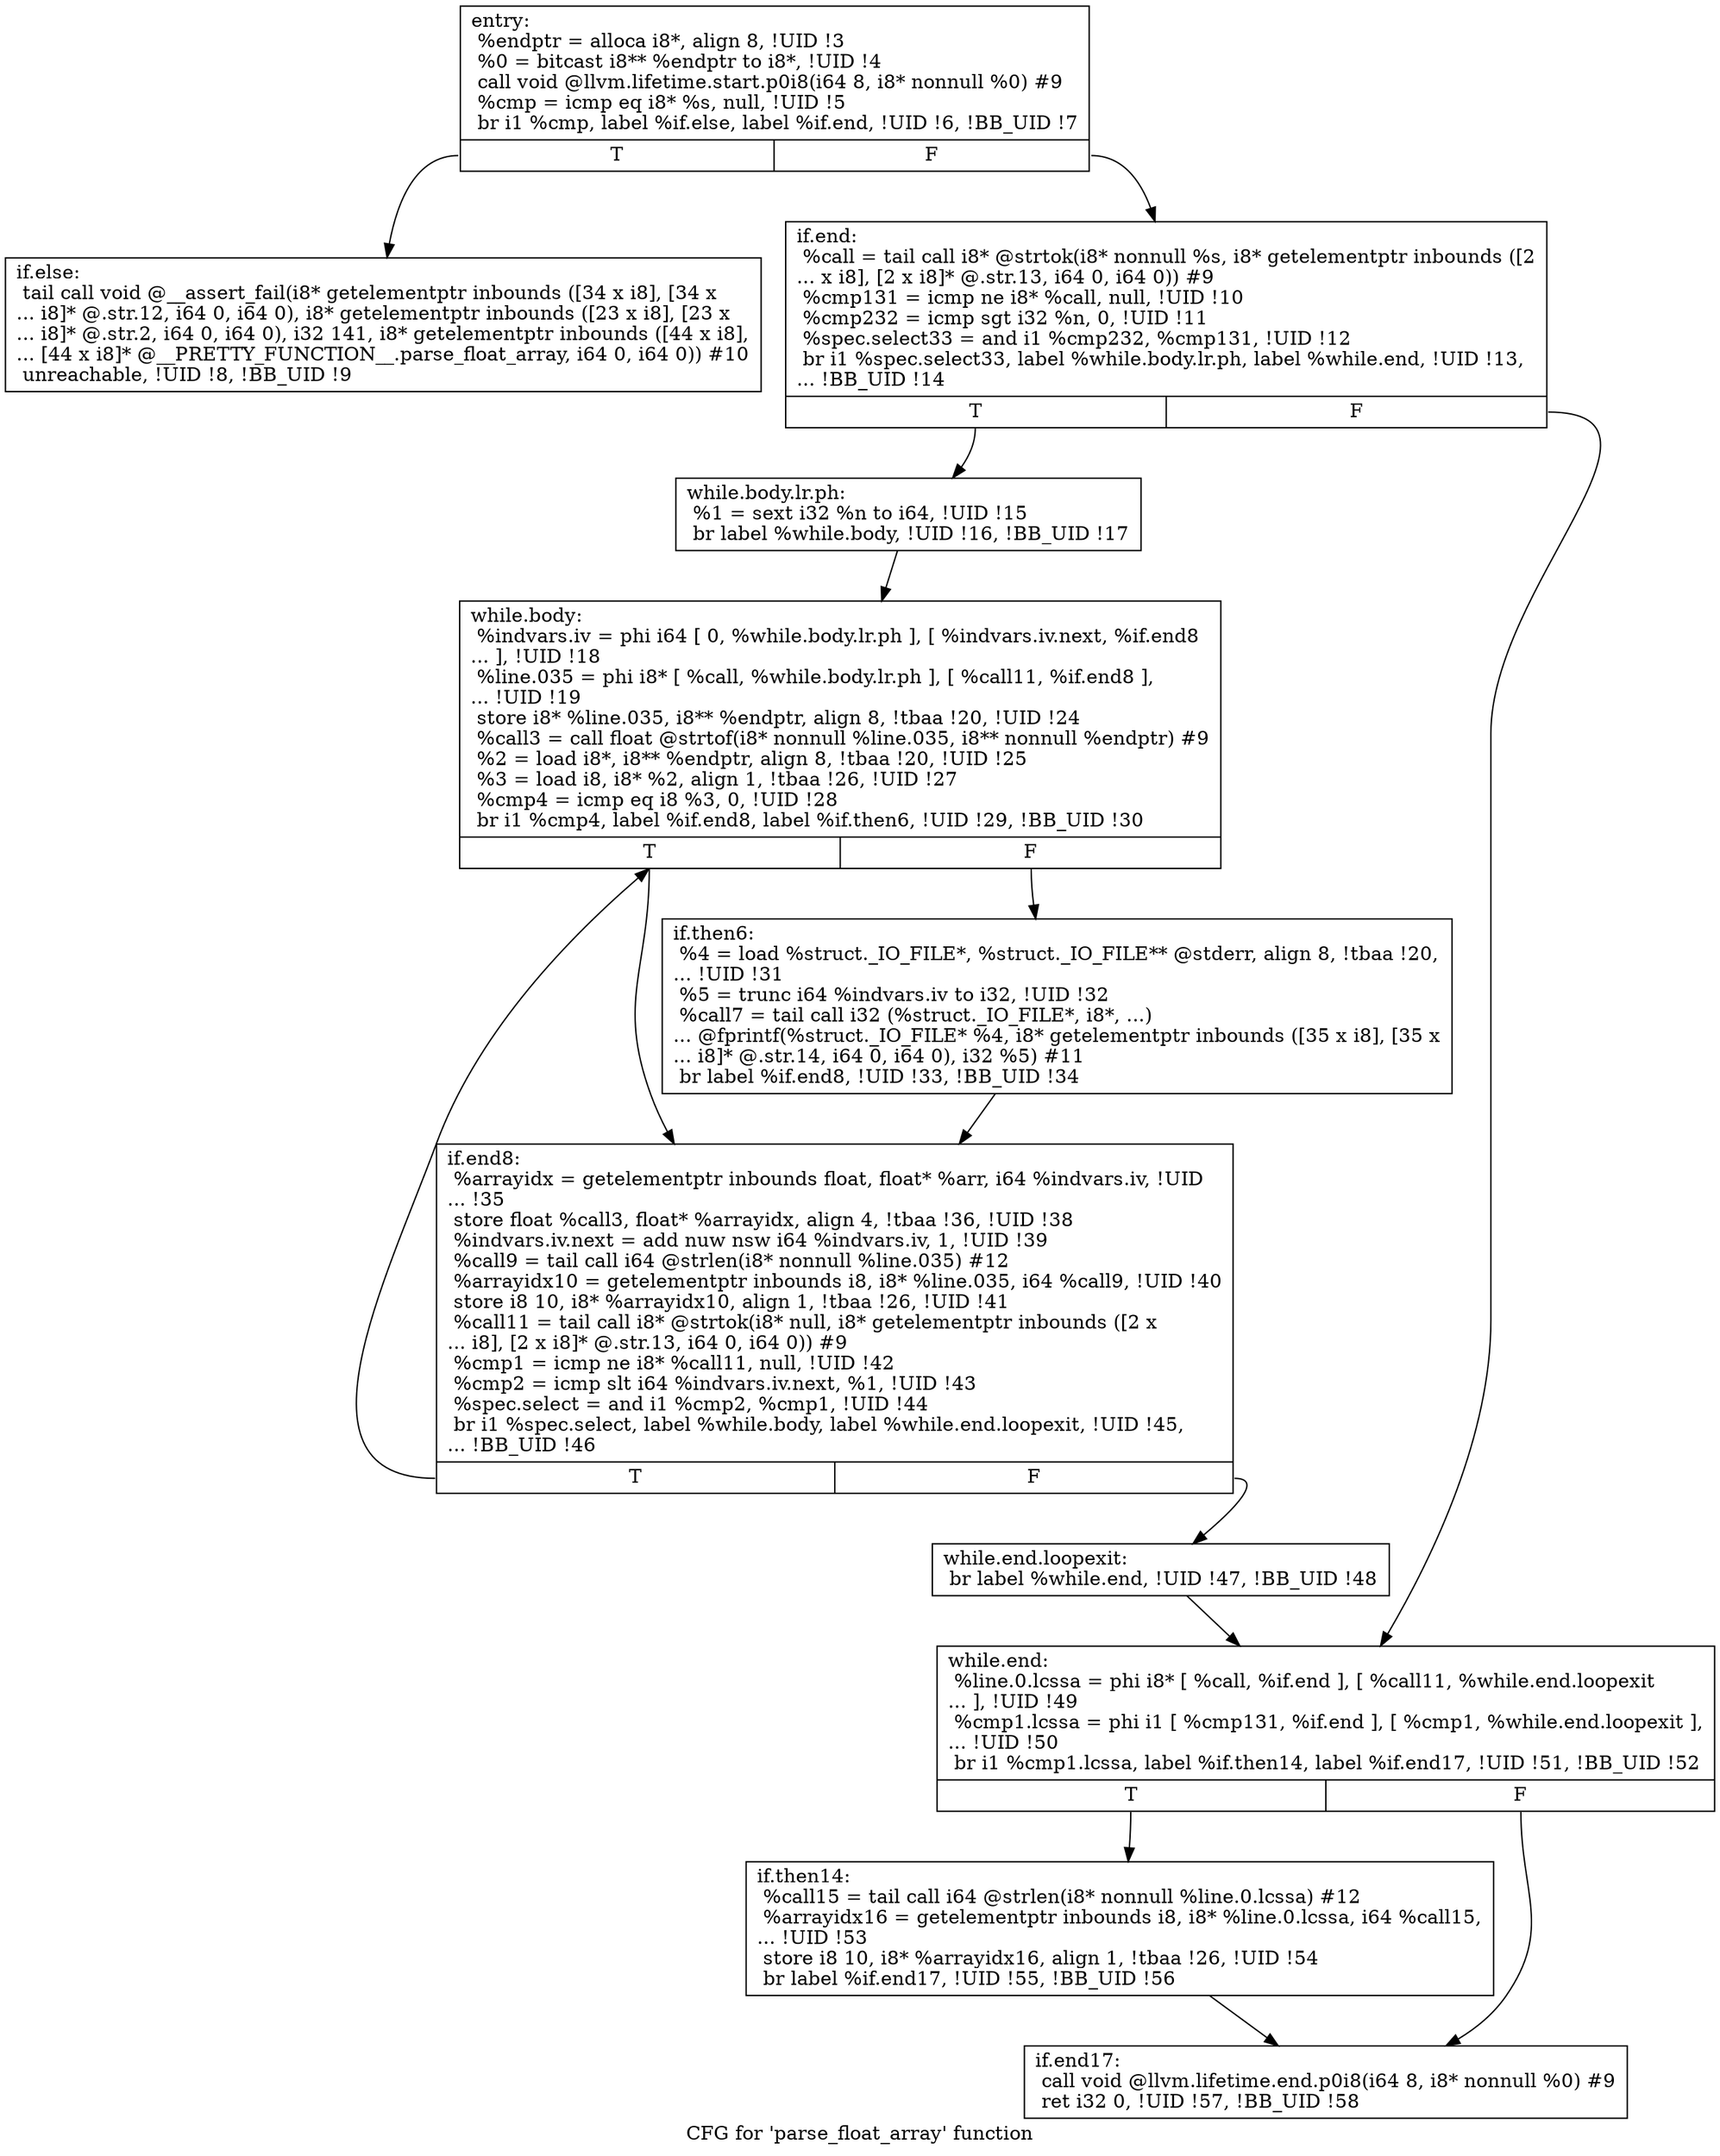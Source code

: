 digraph "CFG for 'parse_float_array' function" {
	label="CFG for 'parse_float_array' function";

	Node0x55f0144bbd20 [shape=record,label="{entry:\l  %endptr = alloca i8*, align 8, !UID !3\l  %0 = bitcast i8** %endptr to i8*, !UID !4\l  call void @llvm.lifetime.start.p0i8(i64 8, i8* nonnull %0) #9\l  %cmp = icmp eq i8* %s, null, !UID !5\l  br i1 %cmp, label %if.else, label %if.end, !UID !6, !BB_UID !7\l|{<s0>T|<s1>F}}"];
	Node0x55f0144bbd20:s0 -> Node0x55f0144bc6e0;
	Node0x55f0144bbd20:s1 -> Node0x55f0144bc730;
	Node0x55f0144bc6e0 [shape=record,label="{if.else:                                          \l  tail call void @__assert_fail(i8* getelementptr inbounds ([34 x i8], [34 x\l... i8]* @.str.12, i64 0, i64 0), i8* getelementptr inbounds ([23 x i8], [23 x\l... i8]* @.str.2, i64 0, i64 0), i32 141, i8* getelementptr inbounds ([44 x i8],\l... [44 x i8]* @__PRETTY_FUNCTION__.parse_float_array, i64 0, i64 0)) #10\l  unreachable, !UID !8, !BB_UID !9\l}"];
	Node0x55f0144bc730 [shape=record,label="{if.end:                                           \l  %call = tail call i8* @strtok(i8* nonnull %s, i8* getelementptr inbounds ([2\l... x i8], [2 x i8]* @.str.13, i64 0, i64 0)) #9\l  %cmp131 = icmp ne i8* %call, null, !UID !10\l  %cmp232 = icmp sgt i32 %n, 0, !UID !11\l  %spec.select33 = and i1 %cmp232, %cmp131, !UID !12\l  br i1 %spec.select33, label %while.body.lr.ph, label %while.end, !UID !13,\l... !BB_UID !14\l|{<s0>T|<s1>F}}"];
	Node0x55f0144bc730:s0 -> Node0x55f0144bc780;
	Node0x55f0144bc730:s1 -> Node0x55f0144bc910;
	Node0x55f0144bc780 [shape=record,label="{while.body.lr.ph:                                 \l  %1 = sext i32 %n to i64, !UID !15\l  br label %while.body, !UID !16, !BB_UID !17\l}"];
	Node0x55f0144bc780 -> Node0x55f0144bc7d0;
	Node0x55f0144bc7d0 [shape=record,label="{while.body:                                       \l  %indvars.iv = phi i64 [ 0, %while.body.lr.ph ], [ %indvars.iv.next, %if.end8\l... ], !UID !18\l  %line.035 = phi i8* [ %call, %while.body.lr.ph ], [ %call11, %if.end8 ],\l... !UID !19\l  store i8* %line.035, i8** %endptr, align 8, !tbaa !20, !UID !24\l  %call3 = call float @strtof(i8* nonnull %line.035, i8** nonnull %endptr) #9\l  %2 = load i8*, i8** %endptr, align 8, !tbaa !20, !UID !25\l  %3 = load i8, i8* %2, align 1, !tbaa !26, !UID !27\l  %cmp4 = icmp eq i8 %3, 0, !UID !28\l  br i1 %cmp4, label %if.end8, label %if.then6, !UID !29, !BB_UID !30\l|{<s0>T|<s1>F}}"];
	Node0x55f0144bc7d0:s0 -> Node0x55f0144bc870;
	Node0x55f0144bc7d0:s1 -> Node0x55f0144bc820;
	Node0x55f0144bc820 [shape=record,label="{if.then6:                                         \l  %4 = load %struct._IO_FILE*, %struct._IO_FILE** @stderr, align 8, !tbaa !20,\l... !UID !31\l  %5 = trunc i64 %indvars.iv to i32, !UID !32\l  %call7 = tail call i32 (%struct._IO_FILE*, i8*, ...)\l... @fprintf(%struct._IO_FILE* %4, i8* getelementptr inbounds ([35 x i8], [35 x\l... i8]* @.str.14, i64 0, i64 0), i32 %5) #11\l  br label %if.end8, !UID !33, !BB_UID !34\l}"];
	Node0x55f0144bc820 -> Node0x55f0144bc870;
	Node0x55f0144bc870 [shape=record,label="{if.end8:                                          \l  %arrayidx = getelementptr inbounds float, float* %arr, i64 %indvars.iv, !UID\l... !35\l  store float %call3, float* %arrayidx, align 4, !tbaa !36, !UID !38\l  %indvars.iv.next = add nuw nsw i64 %indvars.iv, 1, !UID !39\l  %call9 = tail call i64 @strlen(i8* nonnull %line.035) #12\l  %arrayidx10 = getelementptr inbounds i8, i8* %line.035, i64 %call9, !UID !40\l  store i8 10, i8* %arrayidx10, align 1, !tbaa !26, !UID !41\l  %call11 = tail call i8* @strtok(i8* null, i8* getelementptr inbounds ([2 x\l... i8], [2 x i8]* @.str.13, i64 0, i64 0)) #9\l  %cmp1 = icmp ne i8* %call11, null, !UID !42\l  %cmp2 = icmp slt i64 %indvars.iv.next, %1, !UID !43\l  %spec.select = and i1 %cmp2, %cmp1, !UID !44\l  br i1 %spec.select, label %while.body, label %while.end.loopexit, !UID !45,\l... !BB_UID !46\l|{<s0>T|<s1>F}}"];
	Node0x55f0144bc870:s0 -> Node0x55f0144bc7d0;
	Node0x55f0144bc870:s1 -> Node0x55f0144bc8c0;
	Node0x55f0144bc8c0 [shape=record,label="{while.end.loopexit:                               \l  br label %while.end, !UID !47, !BB_UID !48\l}"];
	Node0x55f0144bc8c0 -> Node0x55f0144bc910;
	Node0x55f0144bc910 [shape=record,label="{while.end:                                        \l  %line.0.lcssa = phi i8* [ %call, %if.end ], [ %call11, %while.end.loopexit\l... ], !UID !49\l  %cmp1.lcssa = phi i1 [ %cmp131, %if.end ], [ %cmp1, %while.end.loopexit ],\l... !UID !50\l  br i1 %cmp1.lcssa, label %if.then14, label %if.end17, !UID !51, !BB_UID !52\l|{<s0>T|<s1>F}}"];
	Node0x55f0144bc910:s0 -> Node0x55f0144bc960;
	Node0x55f0144bc910:s1 -> Node0x55f0144bc9b0;
	Node0x55f0144bc960 [shape=record,label="{if.then14:                                        \l  %call15 = tail call i64 @strlen(i8* nonnull %line.0.lcssa) #12\l  %arrayidx16 = getelementptr inbounds i8, i8* %line.0.lcssa, i64 %call15,\l... !UID !53\l  store i8 10, i8* %arrayidx16, align 1, !tbaa !26, !UID !54\l  br label %if.end17, !UID !55, !BB_UID !56\l}"];
	Node0x55f0144bc960 -> Node0x55f0144bc9b0;
	Node0x55f0144bc9b0 [shape=record,label="{if.end17:                                         \l  call void @llvm.lifetime.end.p0i8(i64 8, i8* nonnull %0) #9\l  ret i32 0, !UID !57, !BB_UID !58\l}"];
}
